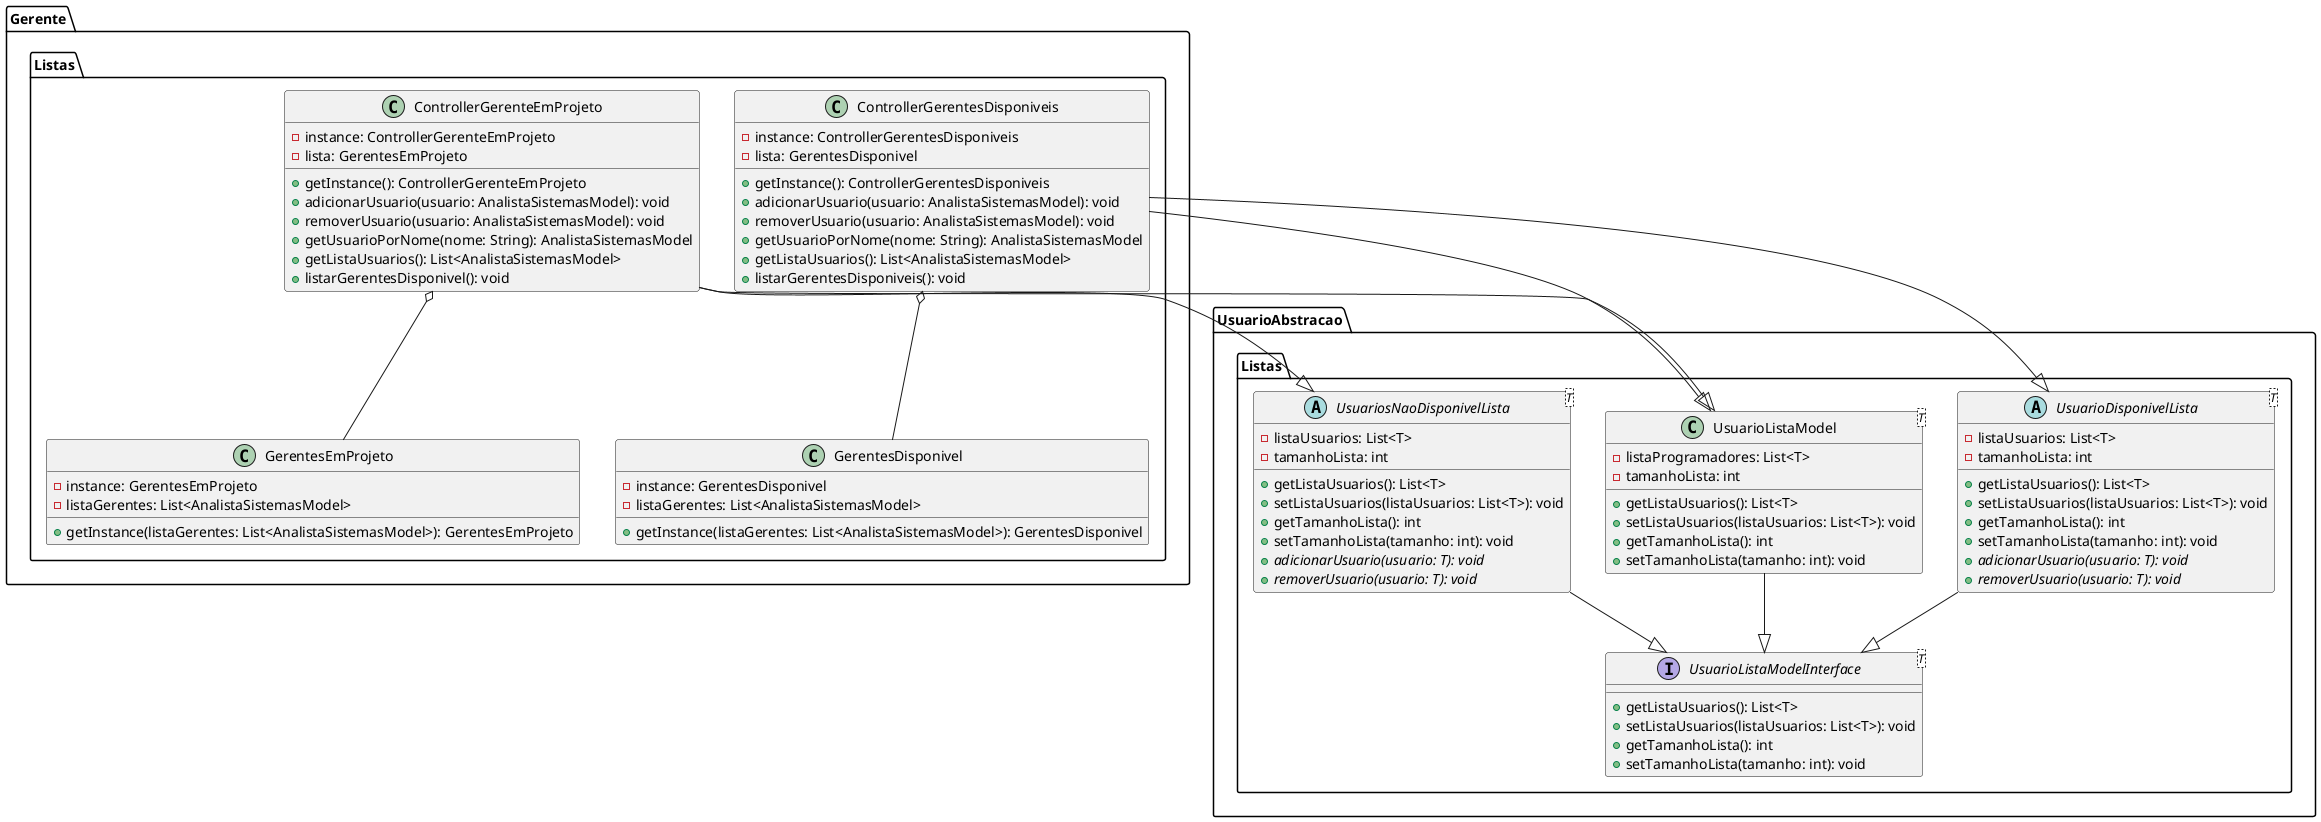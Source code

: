 @startuml
package "UsuarioAbstracao.Listas" {
    abstract class UsuarioDisponivelLista<T> {
        - listaUsuarios: List<T>
        - tamanhoLista: int
        + getListaUsuarios(): List<T>
        + setListaUsuarios(listaUsuarios: List<T>): void
        + getTamanhoLista(): int
        + setTamanhoLista(tamanho: int): void
        {abstract} + adicionarUsuario(usuario: T): void
        {abstract} + removerUsuario(usuario: T): void
    }
    abstract class UsuariosNaoDisponivelLista<T> {
        - listaUsuarios: List<T>
        - tamanhoLista: int
        + getListaUsuarios(): List<T>
        + setListaUsuarios(listaUsuarios: List<T>): void
        + getTamanhoLista(): int
        + setTamanhoLista(tamanho: int): void
        {abstract} + adicionarUsuario(usuario: T): void
        {abstract} + removerUsuario(usuario: T): void
    }
    interface UsuarioListaModelInterface<T> {
        + getListaUsuarios(): List<T>
        + setListaUsuarios(listaUsuarios: List<T>): void
        + getTamanhoLista(): int
        + setTamanhoLista(tamanho: int): void
    }
    class UsuarioListaModel<T> {
        - listaProgramadores: List<T>
        - tamanhoLista: int
        + getListaUsuarios(): List<T>
        + setListaUsuarios(listaUsuarios: List<T>): void
        + getTamanhoLista(): int
        + setTamanhoLista(tamanho: int): void
    }
}
package "Gerente.Listas" {
    class ControllerGerentesDisponiveis {
        - instance: ControllerGerentesDisponiveis
        - lista: GerentesDisponivel
        + getInstance(): ControllerGerentesDisponiveis
        + adicionarUsuario(usuario: AnalistaSistemasModel): void
        + removerUsuario(usuario: AnalistaSistemasModel): void
        + getUsuarioPorNome(nome: String): AnalistaSistemasModel
        + getListaUsuarios(): List<AnalistaSistemasModel>
        + listarGerentesDisponiveis(): void
    }
    class ControllerGerenteEmProjeto {
        - instance: ControllerGerenteEmProjeto
        - lista: GerentesEmProjeto
        + getInstance(): ControllerGerenteEmProjeto
        + adicionarUsuario(usuario: AnalistaSistemasModel): void
        + removerUsuario(usuario: AnalistaSistemasModel): void
        + getUsuarioPorNome(nome: String): AnalistaSistemasModel
        + getListaUsuarios(): List<AnalistaSistemasModel>
        + listarGerentesDisponivel(): void
    }
    class GerentesDisponivel {
        - instance: GerentesDisponivel
        - listaGerentes: List<AnalistaSistemasModel>
        + getInstance(listaGerentes: List<AnalistaSistemasModel>): GerentesDisponivel
    }
    class GerentesEmProjeto {
        - instance: GerentesEmProjeto
        - listaGerentes: List<AnalistaSistemasModel>
        + getInstance(listaGerentes: List<AnalistaSistemasModel>): GerentesEmProjeto
    }
}

ControllerGerentesDisponiveis --|> UsuarioDisponivelLista
ControllerGerenteEmProjeto --|> UsuariosNaoDisponivelLista

ControllerGerentesDisponiveis o-- GerentesDisponivel
ControllerGerenteEmProjeto o-- GerentesEmProjeto

UsuarioDisponivelLista --|> UsuarioListaModelInterface
UsuariosNaoDisponivelLista --|> UsuarioListaModelInterface

UsuarioListaModel --|> UsuarioListaModelInterface
ControllerGerentesDisponiveis --|> UsuarioListaModel
ControllerGerenteEmProjeto --|> UsuarioListaModel
@enduml
